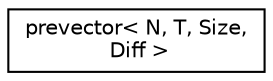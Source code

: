 digraph "Graphical Class Hierarchy"
{
  edge [fontname="Helvetica",fontsize="10",labelfontname="Helvetica",labelfontsize="10"];
  node [fontname="Helvetica",fontsize="10",shape=record];
  rankdir="LR";
  Node0 [label="prevector\< N, T, Size,\l Diff \>",height=0.2,width=0.4,color="black", fillcolor="white", style="filled",URL="$de/d38/classprevector.html",tooltip="Implements a drop-in replacement for std::vector<T> which stores up to N elements directly (without h..."];
}
